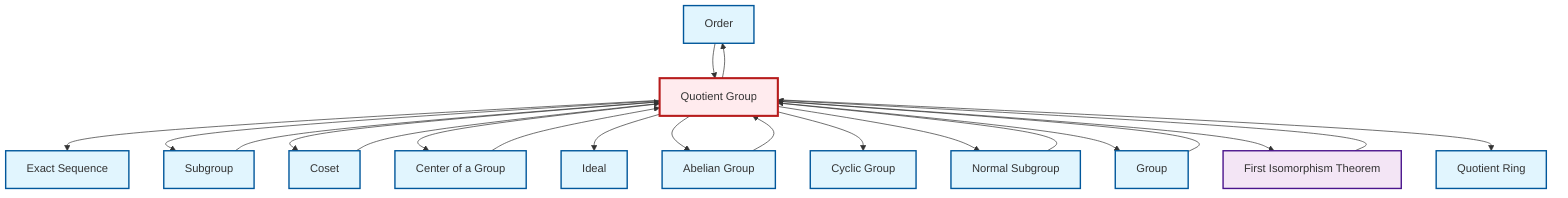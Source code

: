 graph TD
    classDef definition fill:#e1f5fe,stroke:#01579b,stroke-width:2px
    classDef theorem fill:#f3e5f5,stroke:#4a148c,stroke-width:2px
    classDef axiom fill:#fff3e0,stroke:#e65100,stroke-width:2px
    classDef example fill:#e8f5e9,stroke:#1b5e20,stroke-width:2px
    classDef current fill:#ffebee,stroke:#b71c1c,stroke-width:3px
    def-exact-sequence["Exact Sequence"]:::definition
    def-quotient-ring["Quotient Ring"]:::definition
    def-order["Order"]:::definition
    def-group["Group"]:::definition
    def-abelian-group["Abelian Group"]:::definition
    def-subgroup["Subgroup"]:::definition
    def-cyclic-group["Cyclic Group"]:::definition
    thm-first-isomorphism["First Isomorphism Theorem"]:::theorem
    def-coset["Coset"]:::definition
    def-center-of-group["Center of a Group"]:::definition
    def-ideal["Ideal"]:::definition
    def-normal-subgroup["Normal Subgroup"]:::definition
    def-quotient-group["Quotient Group"]:::definition
    def-quotient-group --> def-exact-sequence
    def-center-of-group --> def-quotient-group
    def-quotient-group --> def-subgroup
    def-quotient-group --> def-coset
    def-quotient-group --> def-center-of-group
    def-normal-subgroup --> def-quotient-group
    def-quotient-group --> def-ideal
    def-group --> def-quotient-group
    def-quotient-group --> def-order
    def-quotient-group --> def-abelian-group
    def-quotient-group --> def-cyclic-group
    def-quotient-group --> def-normal-subgroup
    def-coset --> def-quotient-group
    def-subgroup --> def-quotient-group
    def-order --> def-quotient-group
    def-quotient-group --> def-group
    def-abelian-group --> def-quotient-group
    thm-first-isomorphism --> def-quotient-group
    def-quotient-group --> thm-first-isomorphism
    def-quotient-group --> def-quotient-ring
    class def-quotient-group current